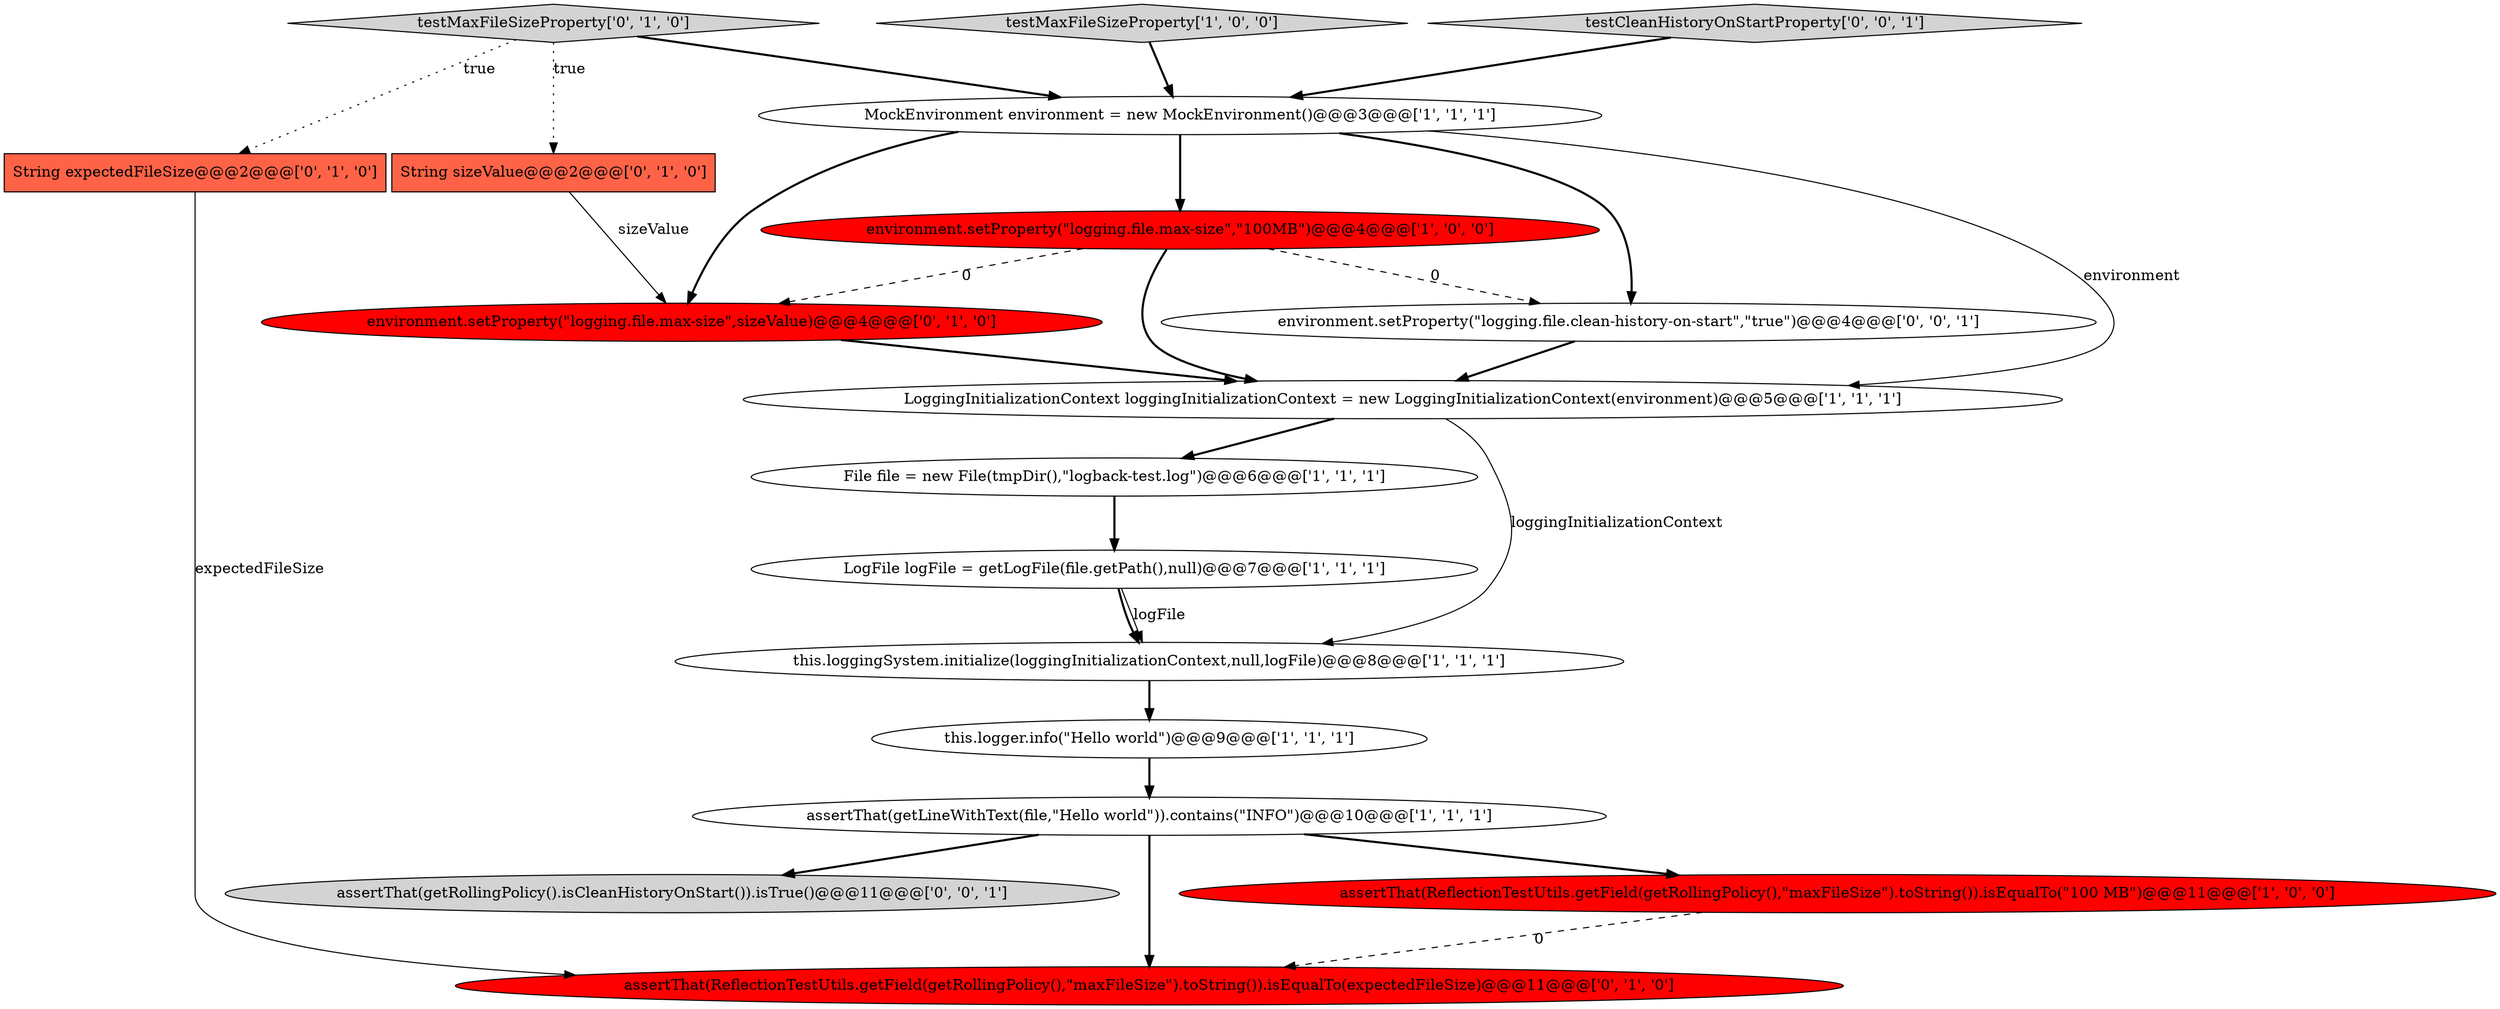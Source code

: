 digraph {
3 [style = filled, label = "File file = new File(tmpDir(),\"logback-test.log\")@@@6@@@['1', '1', '1']", fillcolor = white, shape = ellipse image = "AAA0AAABBB1BBB"];
6 [style = filled, label = "this.logger.info(\"Hello world\")@@@9@@@['1', '1', '1']", fillcolor = white, shape = ellipse image = "AAA0AAABBB1BBB"];
9 [style = filled, label = "assertThat(getLineWithText(file,\"Hello world\")).contains(\"INFO\")@@@10@@@['1', '1', '1']", fillcolor = white, shape = ellipse image = "AAA0AAABBB1BBB"];
17 [style = filled, label = "testCleanHistoryOnStartProperty['0', '0', '1']", fillcolor = lightgray, shape = diamond image = "AAA0AAABBB3BBB"];
0 [style = filled, label = "this.loggingSystem.initialize(loggingInitializationContext,null,logFile)@@@8@@@['1', '1', '1']", fillcolor = white, shape = ellipse image = "AAA0AAABBB1BBB"];
2 [style = filled, label = "testMaxFileSizeProperty['1', '0', '0']", fillcolor = lightgray, shape = diamond image = "AAA0AAABBB1BBB"];
11 [style = filled, label = "testMaxFileSizeProperty['0', '1', '0']", fillcolor = lightgray, shape = diamond image = "AAA0AAABBB2BBB"];
4 [style = filled, label = "environment.setProperty(\"logging.file.max-size\",\"100MB\")@@@4@@@['1', '0', '0']", fillcolor = red, shape = ellipse image = "AAA1AAABBB1BBB"];
16 [style = filled, label = "environment.setProperty(\"logging.file.clean-history-on-start\",\"true\")@@@4@@@['0', '0', '1']", fillcolor = white, shape = ellipse image = "AAA0AAABBB3BBB"];
8 [style = filled, label = "LogFile logFile = getLogFile(file.getPath(),null)@@@7@@@['1', '1', '1']", fillcolor = white, shape = ellipse image = "AAA0AAABBB1BBB"];
13 [style = filled, label = "String expectedFileSize@@@2@@@['0', '1', '0']", fillcolor = tomato, shape = box image = "AAA1AAABBB2BBB"];
1 [style = filled, label = "assertThat(ReflectionTestUtils.getField(getRollingPolicy(),\"maxFileSize\").toString()).isEqualTo(\"100 MB\")@@@11@@@['1', '0', '0']", fillcolor = red, shape = ellipse image = "AAA1AAABBB1BBB"];
12 [style = filled, label = "String sizeValue@@@2@@@['0', '1', '0']", fillcolor = tomato, shape = box image = "AAA0AAABBB2BBB"];
7 [style = filled, label = "LoggingInitializationContext loggingInitializationContext = new LoggingInitializationContext(environment)@@@5@@@['1', '1', '1']", fillcolor = white, shape = ellipse image = "AAA0AAABBB1BBB"];
15 [style = filled, label = "assertThat(getRollingPolicy().isCleanHistoryOnStart()).isTrue()@@@11@@@['0', '0', '1']", fillcolor = lightgray, shape = ellipse image = "AAA0AAABBB3BBB"];
10 [style = filled, label = "assertThat(ReflectionTestUtils.getField(getRollingPolicy(),\"maxFileSize\").toString()).isEqualTo(expectedFileSize)@@@11@@@['0', '1', '0']", fillcolor = red, shape = ellipse image = "AAA1AAABBB2BBB"];
5 [style = filled, label = "MockEnvironment environment = new MockEnvironment()@@@3@@@['1', '1', '1']", fillcolor = white, shape = ellipse image = "AAA0AAABBB1BBB"];
14 [style = filled, label = "environment.setProperty(\"logging.file.max-size\",sizeValue)@@@4@@@['0', '1', '0']", fillcolor = red, shape = ellipse image = "AAA1AAABBB2BBB"];
17->5 [style = bold, label=""];
4->16 [style = dashed, label="0"];
0->6 [style = bold, label=""];
11->12 [style = dotted, label="true"];
16->7 [style = bold, label=""];
12->14 [style = solid, label="sizeValue"];
1->10 [style = dashed, label="0"];
11->13 [style = dotted, label="true"];
5->14 [style = bold, label=""];
9->10 [style = bold, label=""];
7->3 [style = bold, label=""];
4->7 [style = bold, label=""];
14->7 [style = bold, label=""];
8->0 [style = bold, label=""];
5->16 [style = bold, label=""];
11->5 [style = bold, label=""];
9->15 [style = bold, label=""];
3->8 [style = bold, label=""];
5->4 [style = bold, label=""];
8->0 [style = solid, label="logFile"];
13->10 [style = solid, label="expectedFileSize"];
4->14 [style = dashed, label="0"];
7->0 [style = solid, label="loggingInitializationContext"];
6->9 [style = bold, label=""];
9->1 [style = bold, label=""];
5->7 [style = solid, label="environment"];
2->5 [style = bold, label=""];
}
